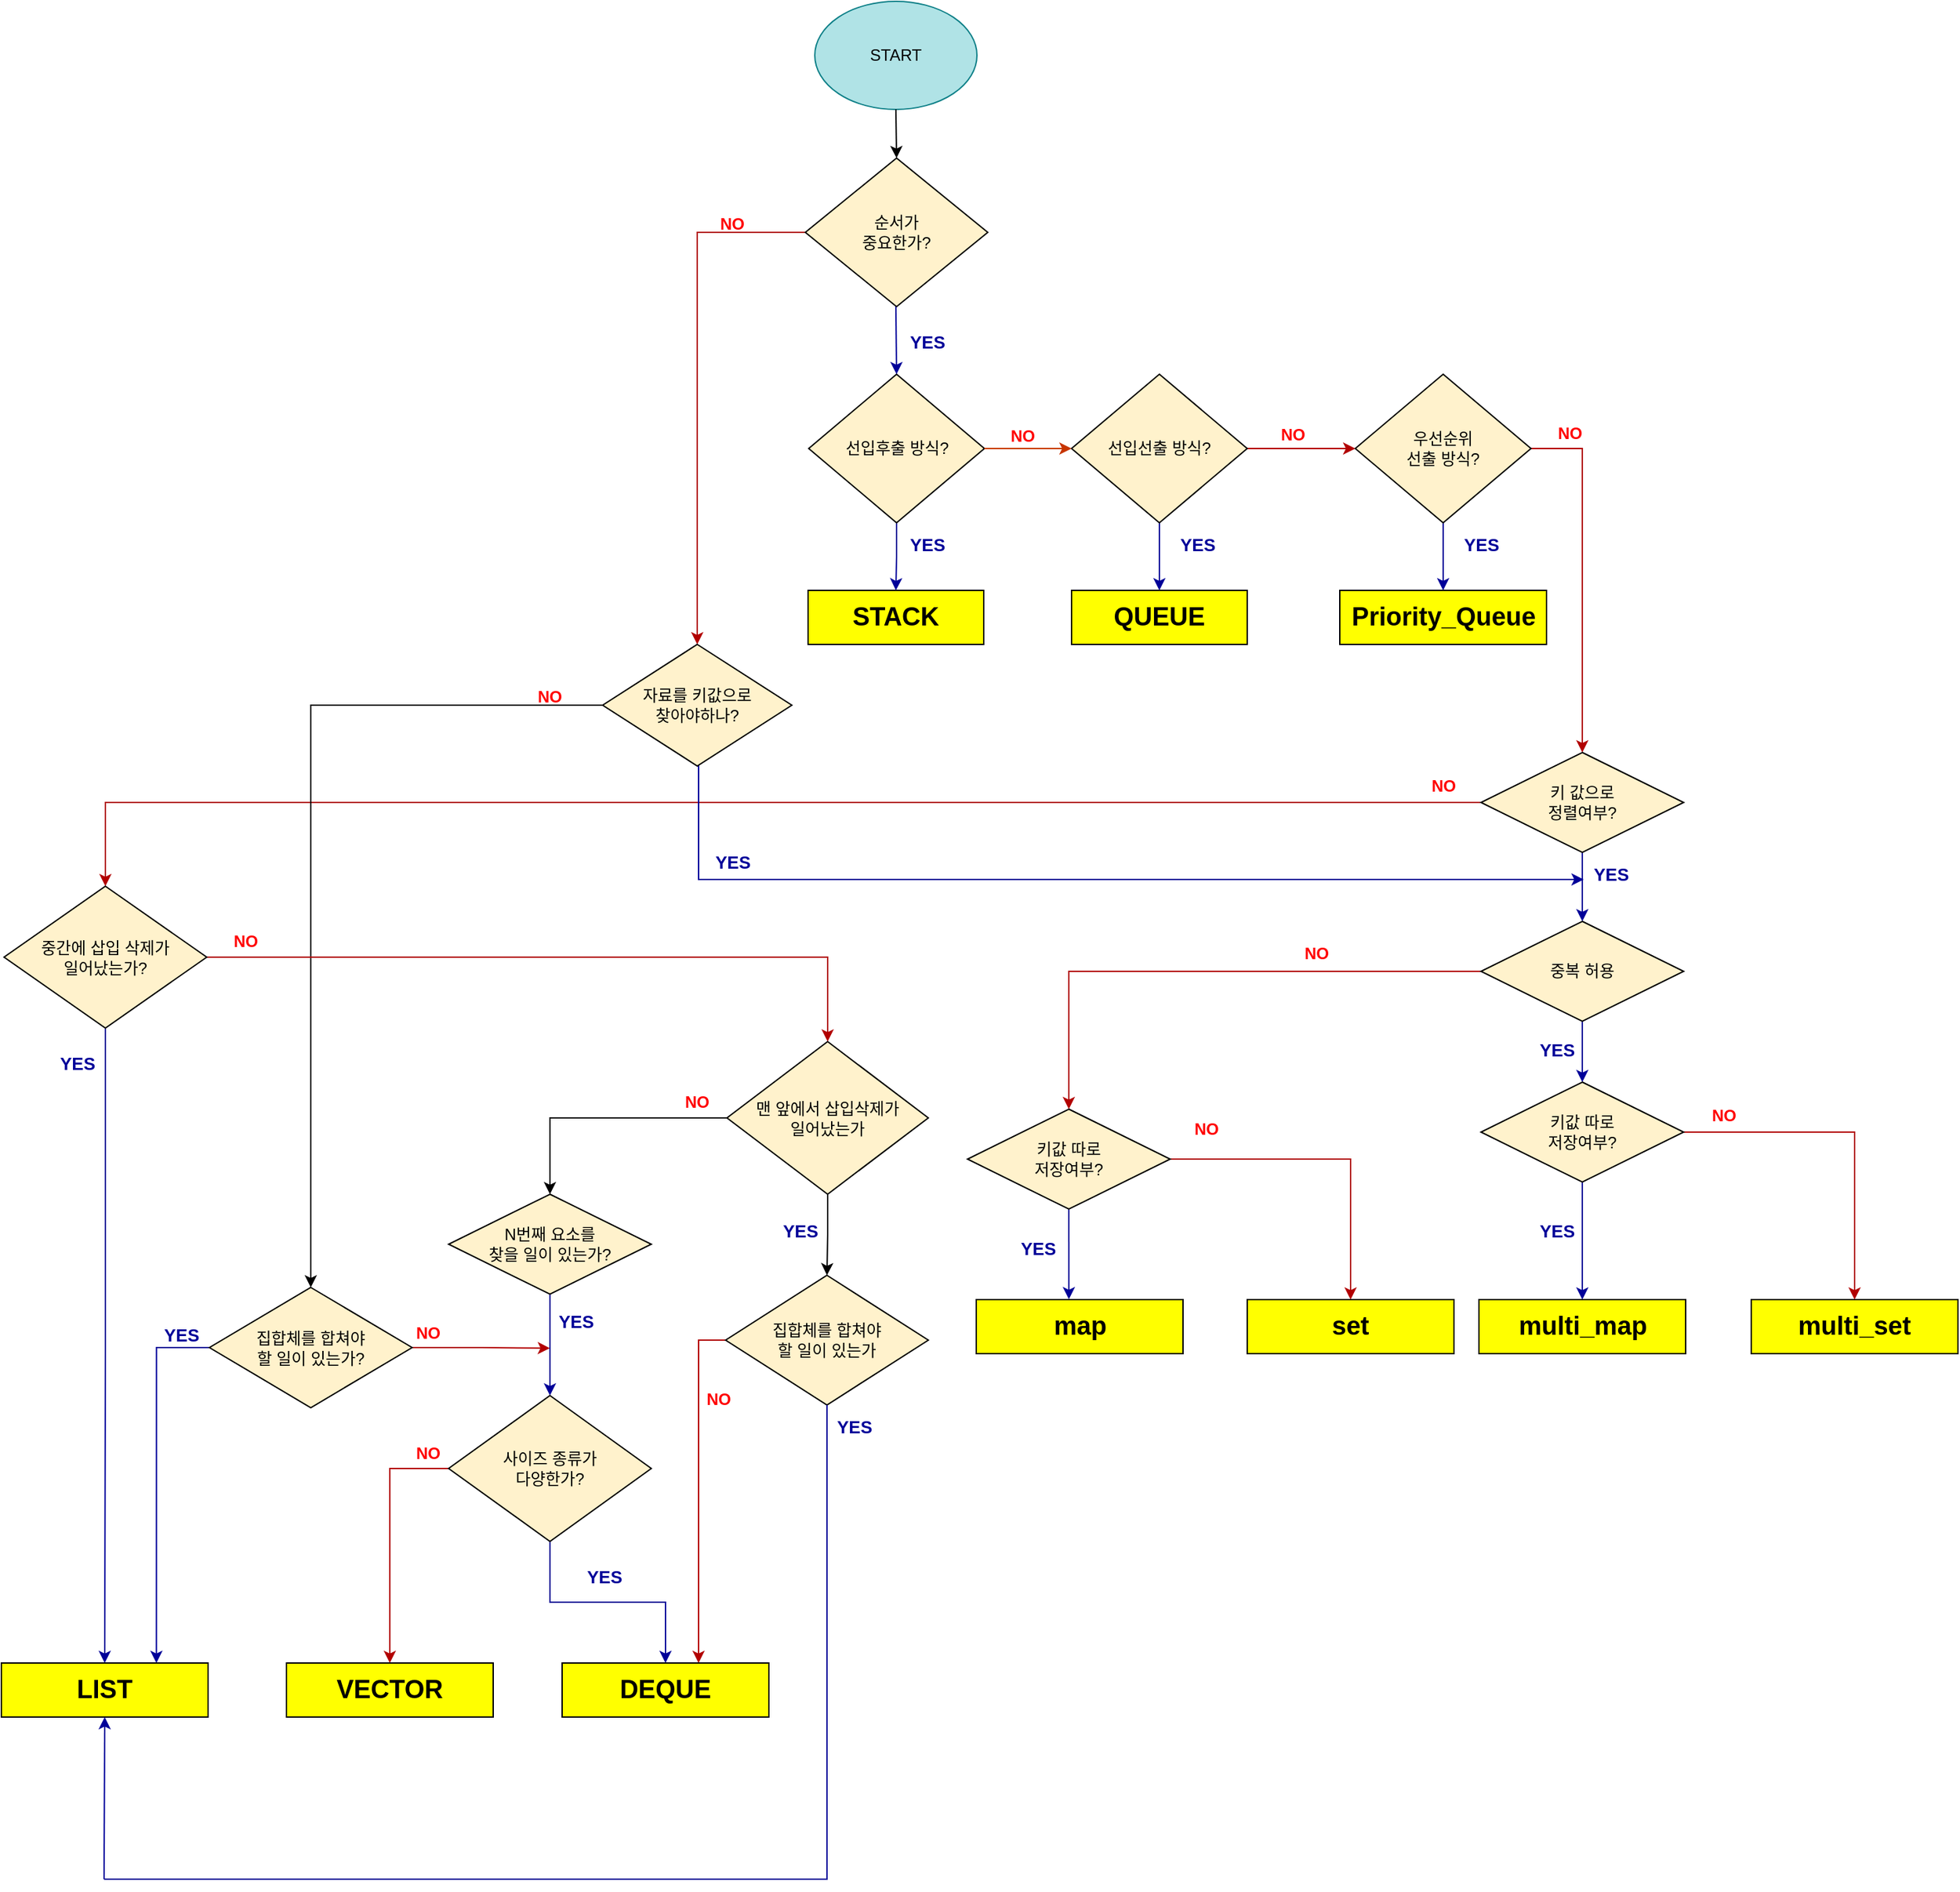 <mxfile version="17.4.5" type="github">
  <diagram id="C5RBs43oDa-KdzZeNtuy" name="Page-1">
    <mxGraphModel dx="2031" dy="1123" grid="1" gridSize="10" guides="1" tooltips="1" connect="1" arrows="1" fold="1" page="1" pageScale="1" pageWidth="1654" pageHeight="2336" math="0" shadow="0">
      <root>
        <mxCell id="WIyWlLk6GJQsqaUBKTNV-0" />
        <mxCell id="WIyWlLk6GJQsqaUBKTNV-1" parent="WIyWlLk6GJQsqaUBKTNV-0" />
        <mxCell id="YGo_0VgkUicNfhtKMKbp-1" value="START" style="ellipse;whiteSpace=wrap;html=1;fillColor=#b0e3e6;strokeColor=#0e8088;" vertex="1" parent="WIyWlLk6GJQsqaUBKTNV-1">
          <mxGeometry x="722" y="90" width="120" height="80" as="geometry" />
        </mxCell>
        <mxCell id="YGo_0VgkUicNfhtKMKbp-29" style="edgeStyle=orthogonalEdgeStyle;rounded=0;orthogonalLoop=1;jettySize=auto;html=1;exitX=0;exitY=0.5;exitDx=0;exitDy=0;fontColor=#000000;fillColor=#e51400;strokeColor=#B20000;" edge="1" parent="WIyWlLk6GJQsqaUBKTNV-1" source="YGo_0VgkUicNfhtKMKbp-2" target="YGo_0VgkUicNfhtKMKbp-19">
          <mxGeometry relative="1" as="geometry" />
        </mxCell>
        <mxCell id="YGo_0VgkUicNfhtKMKbp-2" value="순서가&lt;br&gt;중요한가?" style="rhombus;whiteSpace=wrap;html=1;fillColor=#FFF2CC;" vertex="1" parent="WIyWlLk6GJQsqaUBKTNV-1">
          <mxGeometry x="715" y="206" width="135" height="110" as="geometry" />
        </mxCell>
        <mxCell id="YGo_0VgkUicNfhtKMKbp-3" value="" style="endArrow=classic;html=1;rounded=0;entryX=0.5;entryY=0;entryDx=0;entryDy=0;exitX=0.5;exitY=1;exitDx=0;exitDy=0;" edge="1" parent="WIyWlLk6GJQsqaUBKTNV-1" source="YGo_0VgkUicNfhtKMKbp-1" target="YGo_0VgkUicNfhtKMKbp-2">
          <mxGeometry width="50" height="50" relative="1" as="geometry">
            <mxPoint x="902" y="480" as="sourcePoint" />
            <mxPoint x="952" y="430" as="targetPoint" />
          </mxGeometry>
        </mxCell>
        <mxCell id="YGo_0VgkUicNfhtKMKbp-34" style="edgeStyle=orthogonalEdgeStyle;rounded=0;orthogonalLoop=1;jettySize=auto;html=1;exitX=0.5;exitY=1;exitDx=0;exitDy=0;entryX=0.5;entryY=0;entryDx=0;entryDy=0;fontSize=19;fontColor=#000000;strokeColor=#000099;" edge="1" parent="WIyWlLk6GJQsqaUBKTNV-1" source="YGo_0VgkUicNfhtKMKbp-4" target="YGo_0VgkUicNfhtKMKbp-31">
          <mxGeometry relative="1" as="geometry" />
        </mxCell>
        <mxCell id="YGo_0VgkUicNfhtKMKbp-4" value="선입후출 방식?" style="rhombus;whiteSpace=wrap;html=1;fillColor=#FFF2CC;" vertex="1" parent="WIyWlLk6GJQsqaUBKTNV-1">
          <mxGeometry x="717.5" y="366" width="130" height="110" as="geometry" />
        </mxCell>
        <mxCell id="YGo_0VgkUicNfhtKMKbp-12" style="edgeStyle=orthogonalEdgeStyle;rounded=0;orthogonalLoop=1;jettySize=auto;html=1;exitX=1;exitY=0.5;exitDx=0;exitDy=0;entryX=0;entryY=0.5;entryDx=0;entryDy=0;fillColor=#e51400;strokeColor=#B20000;" edge="1" parent="WIyWlLk6GJQsqaUBKTNV-1" source="YGo_0VgkUicNfhtKMKbp-5" target="YGo_0VgkUicNfhtKMKbp-6">
          <mxGeometry relative="1" as="geometry" />
        </mxCell>
        <mxCell id="YGo_0VgkUicNfhtKMKbp-35" style="edgeStyle=orthogonalEdgeStyle;rounded=0;orthogonalLoop=1;jettySize=auto;html=1;exitX=0.5;exitY=1;exitDx=0;exitDy=0;entryX=0.5;entryY=0;entryDx=0;entryDy=0;fontSize=19;fontColor=#000000;strokeColor=#000099;" edge="1" parent="WIyWlLk6GJQsqaUBKTNV-1" source="YGo_0VgkUicNfhtKMKbp-5" target="YGo_0VgkUicNfhtKMKbp-32">
          <mxGeometry relative="1" as="geometry" />
        </mxCell>
        <mxCell id="YGo_0VgkUicNfhtKMKbp-5" value="선입선출 방식?" style="rhombus;whiteSpace=wrap;html=1;fillColor=#FFF2CC;" vertex="1" parent="WIyWlLk6GJQsqaUBKTNV-1">
          <mxGeometry x="912" y="366" width="130" height="110" as="geometry" />
        </mxCell>
        <mxCell id="YGo_0VgkUicNfhtKMKbp-17" style="edgeStyle=orthogonalEdgeStyle;rounded=0;orthogonalLoop=1;jettySize=auto;html=1;exitX=1;exitY=0.5;exitDx=0;exitDy=0;entryX=0.5;entryY=0;entryDx=0;entryDy=0;fontColor=#000000;fillColor=#e51400;strokeColor=#B20000;" edge="1" parent="WIyWlLk6GJQsqaUBKTNV-1" source="YGo_0VgkUicNfhtKMKbp-6" target="YGo_0VgkUicNfhtKMKbp-16">
          <mxGeometry relative="1" as="geometry" />
        </mxCell>
        <mxCell id="YGo_0VgkUicNfhtKMKbp-37" style="edgeStyle=orthogonalEdgeStyle;rounded=0;orthogonalLoop=1;jettySize=auto;html=1;exitX=0.5;exitY=1;exitDx=0;exitDy=0;entryX=0.5;entryY=0;entryDx=0;entryDy=0;fontSize=19;fontColor=#000000;strokeColor=#000099;" edge="1" parent="WIyWlLk6GJQsqaUBKTNV-1" source="YGo_0VgkUicNfhtKMKbp-6" target="YGo_0VgkUicNfhtKMKbp-33">
          <mxGeometry relative="1" as="geometry" />
        </mxCell>
        <mxCell id="YGo_0VgkUicNfhtKMKbp-6" value="우선순위&lt;br&gt;선출 방식?" style="rhombus;whiteSpace=wrap;html=1;fillColor=#FFF2CC;" vertex="1" parent="WIyWlLk6GJQsqaUBKTNV-1">
          <mxGeometry x="1122" y="366" width="130" height="110" as="geometry" />
        </mxCell>
        <mxCell id="YGo_0VgkUicNfhtKMKbp-7" value="" style="endArrow=classic;html=1;rounded=0;entryX=0.5;entryY=0;entryDx=0;entryDy=0;strokeColor=#000099;" edge="1" parent="WIyWlLk6GJQsqaUBKTNV-1" target="YGo_0VgkUicNfhtKMKbp-4">
          <mxGeometry width="50" height="50" relative="1" as="geometry">
            <mxPoint x="782" y="316" as="sourcePoint" />
            <mxPoint x="952" y="386" as="targetPoint" />
          </mxGeometry>
        </mxCell>
        <mxCell id="YGo_0VgkUicNfhtKMKbp-8" value="" style="endArrow=classic;html=1;rounded=0;exitX=1;exitY=0.5;exitDx=0;exitDy=0;entryX=0;entryY=0.5;entryDx=0;entryDy=0;fillColor=#fa6800;strokeColor=#C73500;" edge="1" parent="WIyWlLk6GJQsqaUBKTNV-1" source="YGo_0VgkUicNfhtKMKbp-4" target="YGo_0VgkUicNfhtKMKbp-5">
          <mxGeometry width="50" height="50" relative="1" as="geometry">
            <mxPoint x="902" y="436" as="sourcePoint" />
            <mxPoint x="952" y="386" as="targetPoint" />
          </mxGeometry>
        </mxCell>
        <mxCell id="YGo_0VgkUicNfhtKMKbp-13" value="&lt;b&gt;&lt;font color=&quot;#ff0000&quot;&gt;NO&lt;/font&gt;&lt;/b&gt;" style="text;html=1;strokeColor=none;fillColor=none;align=center;verticalAlign=middle;whiteSpace=wrap;rounded=0;" vertex="1" parent="WIyWlLk6GJQsqaUBKTNV-1">
          <mxGeometry x="846" y="397" width="60" height="30" as="geometry" />
        </mxCell>
        <mxCell id="YGo_0VgkUicNfhtKMKbp-15" value="&lt;b&gt;&lt;font color=&quot;#ff0000&quot;&gt;NO&lt;/font&gt;&lt;/b&gt;" style="text;html=1;strokeColor=none;fillColor=none;align=center;verticalAlign=middle;whiteSpace=wrap;rounded=0;" vertex="1" parent="WIyWlLk6GJQsqaUBKTNV-1">
          <mxGeometry x="1046" y="396" width="60" height="30" as="geometry" />
        </mxCell>
        <mxCell id="YGo_0VgkUicNfhtKMKbp-44" style="edgeStyle=orthogonalEdgeStyle;rounded=0;orthogonalLoop=1;jettySize=auto;html=1;exitX=0.5;exitY=1;exitDx=0;exitDy=0;entryX=0.5;entryY=0;entryDx=0;entryDy=0;fontSize=13;fontColor=#000099;strokeColor=#000099;" edge="1" parent="WIyWlLk6GJQsqaUBKTNV-1" source="YGo_0VgkUicNfhtKMKbp-16" target="YGo_0VgkUicNfhtKMKbp-43">
          <mxGeometry relative="1" as="geometry" />
        </mxCell>
        <mxCell id="YGo_0VgkUicNfhtKMKbp-71" style="edgeStyle=orthogonalEdgeStyle;rounded=0;orthogonalLoop=1;jettySize=auto;html=1;exitX=0;exitY=0.5;exitDx=0;exitDy=0;entryX=0.5;entryY=0;entryDx=0;entryDy=0;fontSize=13;fontColor=#000099;fillColor=#e51400;strokeColor=#B20000;" edge="1" parent="WIyWlLk6GJQsqaUBKTNV-1" source="YGo_0VgkUicNfhtKMKbp-16" target="YGo_0VgkUicNfhtKMKbp-70">
          <mxGeometry relative="1" as="geometry" />
        </mxCell>
        <mxCell id="YGo_0VgkUicNfhtKMKbp-16" value="&lt;font color=&quot;#000000&quot;&gt;키 값으로&lt;br&gt;정렬여부?&lt;/font&gt;" style="rhombus;whiteSpace=wrap;html=1;fontColor=#FF0000;fillColor=#FFF2CC;" vertex="1" parent="WIyWlLk6GJQsqaUBKTNV-1">
          <mxGeometry x="1215" y="646" width="150" height="74" as="geometry" />
        </mxCell>
        <mxCell id="YGo_0VgkUicNfhtKMKbp-18" value="&lt;b&gt;&lt;font color=&quot;#ff0000&quot;&gt;NO&lt;/font&gt;&lt;/b&gt;" style="text;html=1;strokeColor=none;fillColor=none;align=center;verticalAlign=middle;whiteSpace=wrap;rounded=0;" vertex="1" parent="WIyWlLk6GJQsqaUBKTNV-1">
          <mxGeometry x="1251" y="395" width="60" height="30" as="geometry" />
        </mxCell>
        <mxCell id="YGo_0VgkUicNfhtKMKbp-50" style="edgeStyle=orthogonalEdgeStyle;rounded=0;orthogonalLoop=1;jettySize=auto;html=1;exitX=0.5;exitY=1;exitDx=0;exitDy=0;fontSize=13;fontColor=#000099;strokeColor=#000099;" edge="1" parent="WIyWlLk6GJQsqaUBKTNV-1" source="YGo_0VgkUicNfhtKMKbp-19">
          <mxGeometry relative="1" as="geometry">
            <mxPoint x="1291.0" y="740" as="targetPoint" />
            <Array as="points">
              <mxPoint x="636" y="740" />
            </Array>
          </mxGeometry>
        </mxCell>
        <mxCell id="YGo_0VgkUicNfhtKMKbp-103" style="edgeStyle=orthogonalEdgeStyle;rounded=0;orthogonalLoop=1;jettySize=auto;html=1;exitX=0;exitY=0.5;exitDx=0;exitDy=0;fontSize=13;fontColor=#000099;" edge="1" parent="WIyWlLk6GJQsqaUBKTNV-1" source="YGo_0VgkUicNfhtKMKbp-19" target="YGo_0VgkUicNfhtKMKbp-77">
          <mxGeometry relative="1" as="geometry" />
        </mxCell>
        <mxCell id="YGo_0VgkUicNfhtKMKbp-19" value="자료를 키값으로&lt;br&gt;찾아야하나?" style="rhombus;whiteSpace=wrap;html=1;fontColor=#000000;fillColor=#FFF2CC;" vertex="1" parent="WIyWlLk6GJQsqaUBKTNV-1">
          <mxGeometry x="565" y="566" width="140" height="90" as="geometry" />
        </mxCell>
        <mxCell id="YGo_0VgkUicNfhtKMKbp-31" value="&lt;font style=&quot;font-size: 19px&quot;&gt;&lt;b&gt;STACK&lt;/b&gt;&lt;/font&gt;" style="rounded=0;whiteSpace=wrap;html=1;fontColor=#000000;fillColor=#FFFF00;" vertex="1" parent="WIyWlLk6GJQsqaUBKTNV-1">
          <mxGeometry x="717" y="526" width="130" height="40" as="geometry" />
        </mxCell>
        <mxCell id="YGo_0VgkUicNfhtKMKbp-32" value="&lt;span style=&quot;font-size: 19px&quot;&gt;&lt;b&gt;QUEUE&lt;/b&gt;&lt;/span&gt;" style="rounded=0;whiteSpace=wrap;html=1;fontColor=#000000;fillColor=#FFFF00;" vertex="1" parent="WIyWlLk6GJQsqaUBKTNV-1">
          <mxGeometry x="912" y="526" width="130" height="40" as="geometry" />
        </mxCell>
        <mxCell id="YGo_0VgkUicNfhtKMKbp-33" value="&lt;span style=&quot;font-size: 19px&quot;&gt;&lt;b&gt;Priority_Queue&lt;/b&gt;&lt;/span&gt;" style="rounded=0;whiteSpace=wrap;html=1;fontColor=#000000;fillColor=#FFFF00;" vertex="1" parent="WIyWlLk6GJQsqaUBKTNV-1">
          <mxGeometry x="1110.5" y="526" width="153" height="40" as="geometry" />
        </mxCell>
        <mxCell id="YGo_0VgkUicNfhtKMKbp-38" value="&lt;font style=&quot;font-size: 13px&quot; color=&quot;#000099&quot;&gt;&lt;b&gt;YES&lt;/b&gt;&lt;/font&gt;" style="text;html=1;align=center;verticalAlign=middle;resizable=0;points=[];autosize=1;strokeColor=none;fillColor=none;fontSize=19;fontColor=#000000;" vertex="1" parent="WIyWlLk6GJQsqaUBKTNV-1">
          <mxGeometry x="785" y="476" width="40" height="30" as="geometry" />
        </mxCell>
        <mxCell id="YGo_0VgkUicNfhtKMKbp-39" value="&lt;font style=&quot;font-size: 13px&quot; color=&quot;#000099&quot;&gt;&lt;b&gt;YES&lt;/b&gt;&lt;/font&gt;" style="text;html=1;align=center;verticalAlign=middle;resizable=0;points=[];autosize=1;strokeColor=none;fillColor=none;fontSize=19;fontColor=#000000;" vertex="1" parent="WIyWlLk6GJQsqaUBKTNV-1">
          <mxGeometry x="985" y="476" width="40" height="30" as="geometry" />
        </mxCell>
        <mxCell id="YGo_0VgkUicNfhtKMKbp-40" value="&lt;font style=&quot;font-size: 13px&quot; color=&quot;#000099&quot;&gt;&lt;b&gt;YES&lt;/b&gt;&lt;/font&gt;" style="text;html=1;align=center;verticalAlign=middle;resizable=0;points=[];autosize=1;strokeColor=none;fillColor=none;fontSize=19;fontColor=#000000;" vertex="1" parent="WIyWlLk6GJQsqaUBKTNV-1">
          <mxGeometry x="1195" y="476" width="40" height="30" as="geometry" />
        </mxCell>
        <mxCell id="YGo_0VgkUicNfhtKMKbp-41" value="&lt;font style=&quot;font-size: 13px&quot; color=&quot;#000099&quot;&gt;&lt;b&gt;YES&lt;/b&gt;&lt;/font&gt;" style="text;html=1;align=center;verticalAlign=middle;resizable=0;points=[];autosize=1;strokeColor=none;fillColor=none;fontSize=19;fontColor=#000000;" vertex="1" parent="WIyWlLk6GJQsqaUBKTNV-1">
          <mxGeometry x="785" y="326" width="40" height="30" as="geometry" />
        </mxCell>
        <mxCell id="YGo_0VgkUicNfhtKMKbp-42" value="&lt;b&gt;&lt;font color=&quot;#ff0000&quot;&gt;NO&lt;/font&gt;&lt;/b&gt;" style="text;html=1;strokeColor=none;fillColor=none;align=center;verticalAlign=middle;whiteSpace=wrap;rounded=0;" vertex="1" parent="WIyWlLk6GJQsqaUBKTNV-1">
          <mxGeometry x="631" y="240" width="60" height="30" as="geometry" />
        </mxCell>
        <mxCell id="YGo_0VgkUicNfhtKMKbp-46" style="edgeStyle=orthogonalEdgeStyle;rounded=0;orthogonalLoop=1;jettySize=auto;html=1;exitX=0.5;exitY=1;exitDx=0;exitDy=0;entryX=0.5;entryY=0;entryDx=0;entryDy=0;fontSize=13;fontColor=#000099;strokeColor=#000099;" edge="1" parent="WIyWlLk6GJQsqaUBKTNV-1" source="YGo_0VgkUicNfhtKMKbp-43" target="YGo_0VgkUicNfhtKMKbp-45">
          <mxGeometry relative="1" as="geometry" />
        </mxCell>
        <mxCell id="YGo_0VgkUicNfhtKMKbp-59" style="edgeStyle=orthogonalEdgeStyle;rounded=0;orthogonalLoop=1;jettySize=auto;html=1;exitX=0;exitY=0.5;exitDx=0;exitDy=0;entryX=0.5;entryY=0;entryDx=0;entryDy=0;fontSize=13;fontColor=#000099;fillColor=#e51400;strokeColor=#B20000;" edge="1" parent="WIyWlLk6GJQsqaUBKTNV-1" source="YGo_0VgkUicNfhtKMKbp-43" target="YGo_0VgkUicNfhtKMKbp-58">
          <mxGeometry relative="1" as="geometry" />
        </mxCell>
        <mxCell id="YGo_0VgkUicNfhtKMKbp-43" value="&lt;font color=&quot;#000000&quot;&gt;중복 허용&lt;/font&gt;" style="rhombus;whiteSpace=wrap;html=1;fontColor=#FF0000;fillColor=#FFF2CC;" vertex="1" parent="WIyWlLk6GJQsqaUBKTNV-1">
          <mxGeometry x="1215" y="771" width="150" height="74" as="geometry" />
        </mxCell>
        <mxCell id="YGo_0VgkUicNfhtKMKbp-55" style="edgeStyle=orthogonalEdgeStyle;rounded=0;orthogonalLoop=1;jettySize=auto;html=1;exitX=0.5;exitY=1;exitDx=0;exitDy=0;entryX=0.5;entryY=0;entryDx=0;entryDy=0;fontSize=13;fontColor=#000099;strokeColor=#000099;" edge="1" parent="WIyWlLk6GJQsqaUBKTNV-1" source="YGo_0VgkUicNfhtKMKbp-45" target="YGo_0VgkUicNfhtKMKbp-53">
          <mxGeometry relative="1" as="geometry" />
        </mxCell>
        <mxCell id="YGo_0VgkUicNfhtKMKbp-56" style="edgeStyle=orthogonalEdgeStyle;rounded=0;orthogonalLoop=1;jettySize=auto;html=1;exitX=1;exitY=0.5;exitDx=0;exitDy=0;entryX=0.5;entryY=0;entryDx=0;entryDy=0;fontSize=13;fontColor=#000099;fillColor=#e51400;strokeColor=#B20000;" edge="1" parent="WIyWlLk6GJQsqaUBKTNV-1" source="YGo_0VgkUicNfhtKMKbp-45" target="YGo_0VgkUicNfhtKMKbp-54">
          <mxGeometry relative="1" as="geometry" />
        </mxCell>
        <mxCell id="YGo_0VgkUicNfhtKMKbp-45" value="&lt;font color=&quot;#000000&quot;&gt;키값 따로&lt;br&gt;저장여부?&lt;br&gt;&lt;/font&gt;" style="rhombus;whiteSpace=wrap;html=1;fontColor=#FF0000;fillColor=#FFF2CC;" vertex="1" parent="WIyWlLk6GJQsqaUBKTNV-1">
          <mxGeometry x="1215" y="890" width="150" height="74" as="geometry" />
        </mxCell>
        <mxCell id="YGo_0VgkUicNfhtKMKbp-47" value="&lt;font style=&quot;font-size: 13px&quot; color=&quot;#000099&quot;&gt;&lt;b&gt;YES&lt;/b&gt;&lt;/font&gt;" style="text;html=1;align=center;verticalAlign=middle;resizable=0;points=[];autosize=1;strokeColor=none;fillColor=none;fontSize=19;fontColor=#000000;" vertex="1" parent="WIyWlLk6GJQsqaUBKTNV-1">
          <mxGeometry x="1291" y="720" width="40" height="30" as="geometry" />
        </mxCell>
        <mxCell id="YGo_0VgkUicNfhtKMKbp-48" value="&lt;font style=&quot;font-size: 13px&quot; color=&quot;#000099&quot;&gt;&lt;b&gt;YES&lt;/b&gt;&lt;/font&gt;" style="text;html=1;align=center;verticalAlign=middle;resizable=0;points=[];autosize=1;strokeColor=none;fillColor=none;fontSize=19;fontColor=#000000;" vertex="1" parent="WIyWlLk6GJQsqaUBKTNV-1">
          <mxGeometry x="1251" y="850" width="40" height="30" as="geometry" />
        </mxCell>
        <mxCell id="YGo_0VgkUicNfhtKMKbp-51" value="&lt;font style=&quot;font-size: 13px&quot; color=&quot;#000099&quot;&gt;&lt;b&gt;YES&lt;/b&gt;&lt;/font&gt;" style="text;html=1;align=center;verticalAlign=middle;resizable=0;points=[];autosize=1;strokeColor=none;fillColor=none;fontSize=19;fontColor=#000000;" vertex="1" parent="WIyWlLk6GJQsqaUBKTNV-1">
          <mxGeometry x="641" y="711" width="40" height="30" as="geometry" />
        </mxCell>
        <mxCell id="YGo_0VgkUicNfhtKMKbp-53" value="&lt;span style=&quot;font-size: 19px&quot;&gt;&lt;b&gt;multi_map&lt;/b&gt;&lt;/span&gt;&lt;span style=&quot;color: rgba(0 , 0 , 0 , 0) ; font-family: monospace ; font-size: 0px&quot;&gt;%3CmxGraphModel%3E%3Croot%3E%3CmxCell%20id%3D%220%22%2F%3E%3CmxCell%20id%3D%221%22%20parent%3D%220%22%2F%3E%3CmxCell%20id%3D%222%22%20value%3D%22%26lt%3Bspan%20style%3D%26quot%3Bfont-size%3A%2019px%26quot%3B%26gt%3B%26lt%3Bb%26gt%3BPriority_Queue%26lt%3B%2Fb%26gt%3B%26lt%3B%2Fspan%26gt%3B%22%20style%3D%22rounded%3D0%3BwhiteSpace%3Dwrap%3Bhtml%3D1%3BfontColor%3D%23000000%3B%22%20vertex%3D%221%22%20parent%3D%221%22%3E%3CmxGeometry%20x%3D%22675.5%22%20y%3D%22476%22%20width%3D%22153%22%20height%3D%2240%22%20as%3D%22geometry%22%2F%3E%3C%2FmxCell%3E%3C%2Froot%3E%3C%2FmxGraphModel%3E&lt;/span&gt;" style="rounded=0;whiteSpace=wrap;html=1;fontColor=#000000;fillColor=#FFFF00;" vertex="1" parent="WIyWlLk6GJQsqaUBKTNV-1">
          <mxGeometry x="1213.5" y="1051" width="153" height="40" as="geometry" />
        </mxCell>
        <mxCell id="YGo_0VgkUicNfhtKMKbp-54" value="&lt;span style=&quot;font-size: 19px&quot;&gt;&lt;b&gt;multi_set&lt;/b&gt;&lt;/span&gt;" style="rounded=0;whiteSpace=wrap;html=1;fontColor=#000000;fillColor=#FFFF00;" vertex="1" parent="WIyWlLk6GJQsqaUBKTNV-1">
          <mxGeometry x="1415" y="1051" width="153" height="40" as="geometry" />
        </mxCell>
        <mxCell id="YGo_0VgkUicNfhtKMKbp-57" value="&lt;b&gt;&lt;font color=&quot;#ff0000&quot;&gt;NO&lt;/font&gt;&lt;/b&gt;" style="text;html=1;strokeColor=none;fillColor=none;align=center;verticalAlign=middle;whiteSpace=wrap;rounded=0;" vertex="1" parent="WIyWlLk6GJQsqaUBKTNV-1">
          <mxGeometry x="1365" y="900" width="60" height="30" as="geometry" />
        </mxCell>
        <mxCell id="YGo_0VgkUicNfhtKMKbp-64" style="edgeStyle=orthogonalEdgeStyle;rounded=0;orthogonalLoop=1;jettySize=auto;html=1;exitX=0.5;exitY=1;exitDx=0;exitDy=0;entryX=0.448;entryY=-0.007;entryDx=0;entryDy=0;entryPerimeter=0;fontSize=13;fontColor=#000099;strokeColor=#000099;" edge="1" parent="WIyWlLk6GJQsqaUBKTNV-1" source="YGo_0VgkUicNfhtKMKbp-58" target="YGo_0VgkUicNfhtKMKbp-62">
          <mxGeometry relative="1" as="geometry" />
        </mxCell>
        <mxCell id="YGo_0VgkUicNfhtKMKbp-65" style="edgeStyle=orthogonalEdgeStyle;rounded=0;orthogonalLoop=1;jettySize=auto;html=1;exitX=1;exitY=0.5;exitDx=0;exitDy=0;entryX=0.5;entryY=0;entryDx=0;entryDy=0;fontSize=13;fontColor=#000099;fillColor=#e51400;strokeColor=#B20000;" edge="1" parent="WIyWlLk6GJQsqaUBKTNV-1" source="YGo_0VgkUicNfhtKMKbp-58" target="YGo_0VgkUicNfhtKMKbp-63">
          <mxGeometry relative="1" as="geometry" />
        </mxCell>
        <mxCell id="YGo_0VgkUicNfhtKMKbp-58" value="&lt;font color=&quot;#000000&quot;&gt;키값 따로&lt;br&gt;저장여부?&lt;br&gt;&lt;/font&gt;" style="rhombus;whiteSpace=wrap;html=1;fontColor=#FF0000;fillColor=#FFF2CC;" vertex="1" parent="WIyWlLk6GJQsqaUBKTNV-1">
          <mxGeometry x="835" y="910" width="150" height="74" as="geometry" />
        </mxCell>
        <mxCell id="YGo_0VgkUicNfhtKMKbp-60" value="&lt;b&gt;&lt;font color=&quot;#ff0000&quot;&gt;NO&lt;/font&gt;&lt;/b&gt;" style="text;html=1;strokeColor=none;fillColor=none;align=center;verticalAlign=middle;whiteSpace=wrap;rounded=0;" vertex="1" parent="WIyWlLk6GJQsqaUBKTNV-1">
          <mxGeometry x="1062" y="780" width="63" height="30" as="geometry" />
        </mxCell>
        <mxCell id="YGo_0VgkUicNfhtKMKbp-62" value="&lt;span style=&quot;font-size: 19px&quot;&gt;&lt;b&gt;map&lt;/b&gt;&lt;/span&gt;" style="rounded=0;whiteSpace=wrap;html=1;fontColor=#000000;fillColor=#FFFF00;" vertex="1" parent="WIyWlLk6GJQsqaUBKTNV-1">
          <mxGeometry x="841.5" y="1051" width="153" height="40" as="geometry" />
        </mxCell>
        <mxCell id="YGo_0VgkUicNfhtKMKbp-63" value="&lt;span style=&quot;font-size: 19px&quot;&gt;&lt;b&gt;set&lt;/b&gt;&lt;/span&gt;" style="rounded=0;whiteSpace=wrap;html=1;fontColor=#000000;fillColor=#FFFF00;" vertex="1" parent="WIyWlLk6GJQsqaUBKTNV-1">
          <mxGeometry x="1042" y="1051" width="153" height="40" as="geometry" />
        </mxCell>
        <mxCell id="YGo_0VgkUicNfhtKMKbp-66" value="&lt;b&gt;&lt;font color=&quot;#ff0000&quot;&gt;NO&lt;/font&gt;&lt;/b&gt;" style="text;html=1;strokeColor=none;fillColor=none;align=center;verticalAlign=middle;whiteSpace=wrap;rounded=0;" vertex="1" parent="WIyWlLk6GJQsqaUBKTNV-1">
          <mxGeometry x="982" y="910" width="60" height="30" as="geometry" />
        </mxCell>
        <mxCell id="YGo_0VgkUicNfhtKMKbp-68" value="&lt;font style=&quot;font-size: 13px&quot; color=&quot;#000099&quot;&gt;&lt;b&gt;YES&lt;/b&gt;&lt;/font&gt;" style="text;html=1;align=center;verticalAlign=middle;resizable=0;points=[];autosize=1;strokeColor=none;fillColor=none;fontSize=19;fontColor=#000000;" vertex="1" parent="WIyWlLk6GJQsqaUBKTNV-1">
          <mxGeometry x="1251" y="984" width="40" height="30" as="geometry" />
        </mxCell>
        <mxCell id="YGo_0VgkUicNfhtKMKbp-69" value="&lt;font style=&quot;font-size: 13px&quot; color=&quot;#000099&quot;&gt;&lt;b&gt;YES&lt;/b&gt;&lt;/font&gt;" style="text;html=1;align=center;verticalAlign=middle;resizable=0;points=[];autosize=1;strokeColor=none;fillColor=none;fontSize=19;fontColor=#000000;" vertex="1" parent="WIyWlLk6GJQsqaUBKTNV-1">
          <mxGeometry x="867" y="997" width="40" height="30" as="geometry" />
        </mxCell>
        <mxCell id="YGo_0VgkUicNfhtKMKbp-78" style="edgeStyle=orthogonalEdgeStyle;rounded=0;orthogonalLoop=1;jettySize=auto;html=1;exitX=1;exitY=0.5;exitDx=0;exitDy=0;entryX=0.5;entryY=0;entryDx=0;entryDy=0;fontSize=13;fontColor=#000099;fillColor=#e51400;strokeColor=#B20000;" edge="1" parent="WIyWlLk6GJQsqaUBKTNV-1" source="YGo_0VgkUicNfhtKMKbp-70" target="YGo_0VgkUicNfhtKMKbp-73">
          <mxGeometry relative="1" as="geometry" />
        </mxCell>
        <mxCell id="YGo_0VgkUicNfhtKMKbp-102" style="edgeStyle=orthogonalEdgeStyle;rounded=0;orthogonalLoop=1;jettySize=auto;html=1;exitX=0.5;exitY=1;exitDx=0;exitDy=0;entryX=0.5;entryY=0;entryDx=0;entryDy=0;fontSize=13;fontColor=#000099;strokeColor=#000099;" edge="1" parent="WIyWlLk6GJQsqaUBKTNV-1" source="YGo_0VgkUicNfhtKMKbp-70" target="YGo_0VgkUicNfhtKMKbp-85">
          <mxGeometry relative="1" as="geometry" />
        </mxCell>
        <mxCell id="YGo_0VgkUicNfhtKMKbp-70" value="&lt;font color=&quot;#000000&quot;&gt;중간에 삽입 삭제가&lt;br&gt;일어났는가?&lt;br&gt;&lt;/font&gt;" style="rhombus;whiteSpace=wrap;html=1;fontColor=#FF0000;fillColor=#FFF2CC;" vertex="1" parent="WIyWlLk6GJQsqaUBKTNV-1">
          <mxGeometry x="122" y="745" width="150" height="105" as="geometry" />
        </mxCell>
        <mxCell id="YGo_0VgkUicNfhtKMKbp-72" value="&lt;b&gt;&lt;font color=&quot;#ff0000&quot;&gt;NO&lt;/font&gt;&lt;/b&gt;" style="text;html=1;strokeColor=none;fillColor=none;align=center;verticalAlign=middle;whiteSpace=wrap;rounded=0;" vertex="1" parent="WIyWlLk6GJQsqaUBKTNV-1">
          <mxGeometry x="1155.5" y="656" width="63" height="30" as="geometry" />
        </mxCell>
        <mxCell id="YGo_0VgkUicNfhtKMKbp-79" style="edgeStyle=orthogonalEdgeStyle;rounded=0;orthogonalLoop=1;jettySize=auto;html=1;exitX=0.5;exitY=1;exitDx=0;exitDy=0;fontSize=13;fontColor=#000099;" edge="1" parent="WIyWlLk6GJQsqaUBKTNV-1" source="YGo_0VgkUicNfhtKMKbp-73" target="YGo_0VgkUicNfhtKMKbp-74">
          <mxGeometry relative="1" as="geometry" />
        </mxCell>
        <mxCell id="YGo_0VgkUicNfhtKMKbp-80" style="edgeStyle=orthogonalEdgeStyle;rounded=0;orthogonalLoop=1;jettySize=auto;html=1;exitX=0;exitY=0.5;exitDx=0;exitDy=0;entryX=0.5;entryY=0;entryDx=0;entryDy=0;fontSize=13;fontColor=#000099;" edge="1" parent="WIyWlLk6GJQsqaUBKTNV-1" source="YGo_0VgkUicNfhtKMKbp-73" target="YGo_0VgkUicNfhtKMKbp-75">
          <mxGeometry relative="1" as="geometry" />
        </mxCell>
        <mxCell id="YGo_0VgkUicNfhtKMKbp-73" value="&lt;font color=&quot;#000000&quot;&gt;맨 앞에서 삽입삭제가&lt;br&gt;일어났는가&lt;br&gt;&lt;/font&gt;" style="rhombus;whiteSpace=wrap;html=1;fontColor=#FF0000;fillColor=#FFF2CC;" vertex="1" parent="WIyWlLk6GJQsqaUBKTNV-1">
          <mxGeometry x="657" y="860" width="149" height="113" as="geometry" />
        </mxCell>
        <mxCell id="YGo_0VgkUicNfhtKMKbp-90" style="edgeStyle=orthogonalEdgeStyle;rounded=0;orthogonalLoop=1;jettySize=auto;html=1;exitX=0;exitY=0.5;exitDx=0;exitDy=0;entryX=0.66;entryY=0;entryDx=0;entryDy=0;entryPerimeter=0;fontSize=13;fontColor=#000099;fillColor=#e51400;strokeColor=#B20000;" edge="1" parent="WIyWlLk6GJQsqaUBKTNV-1" source="YGo_0VgkUicNfhtKMKbp-74" target="YGo_0VgkUicNfhtKMKbp-83">
          <mxGeometry relative="1" as="geometry" />
        </mxCell>
        <mxCell id="YGo_0VgkUicNfhtKMKbp-74" value="&lt;font color=&quot;#000000&quot;&gt;집합체를 합쳐야&lt;br&gt;할 일이 있는가&lt;br&gt;&lt;/font&gt;" style="rhombus;whiteSpace=wrap;html=1;fontColor=#FF0000;fillColor=#FFF2CC;" vertex="1" parent="WIyWlLk6GJQsqaUBKTNV-1">
          <mxGeometry x="656" y="1033" width="150" height="96" as="geometry" />
        </mxCell>
        <mxCell id="YGo_0VgkUicNfhtKMKbp-81" style="edgeStyle=orthogonalEdgeStyle;rounded=0;orthogonalLoop=1;jettySize=auto;html=1;exitX=0.5;exitY=1;exitDx=0;exitDy=0;entryX=0.5;entryY=0;entryDx=0;entryDy=0;fontSize=13;fontColor=#000099;strokeColor=#000099;" edge="1" parent="WIyWlLk6GJQsqaUBKTNV-1" source="YGo_0VgkUicNfhtKMKbp-75" target="YGo_0VgkUicNfhtKMKbp-76">
          <mxGeometry relative="1" as="geometry" />
        </mxCell>
        <mxCell id="YGo_0VgkUicNfhtKMKbp-75" value="&lt;font color=&quot;#000000&quot;&gt;N번째 요소를&lt;br&gt;찾을 일이 있는가?&lt;br&gt;&lt;/font&gt;" style="rhombus;whiteSpace=wrap;html=1;fontColor=#FF0000;fillColor=#FFF2CC;" vertex="1" parent="WIyWlLk6GJQsqaUBKTNV-1">
          <mxGeometry x="451" y="973" width="150" height="74" as="geometry" />
        </mxCell>
        <mxCell id="YGo_0VgkUicNfhtKMKbp-92" style="edgeStyle=orthogonalEdgeStyle;rounded=0;orthogonalLoop=1;jettySize=auto;html=1;exitX=0;exitY=0.5;exitDx=0;exitDy=0;entryX=0.5;entryY=0;entryDx=0;entryDy=0;fontSize=13;fontColor=#000099;fillColor=#e51400;strokeColor=#B20000;" edge="1" parent="WIyWlLk6GJQsqaUBKTNV-1" source="YGo_0VgkUicNfhtKMKbp-76" target="YGo_0VgkUicNfhtKMKbp-84">
          <mxGeometry relative="1" as="geometry" />
        </mxCell>
        <mxCell id="YGo_0VgkUicNfhtKMKbp-94" value="" style="edgeStyle=orthogonalEdgeStyle;rounded=0;orthogonalLoop=1;jettySize=auto;html=1;fontSize=13;fontColor=#000099;strokeColor=#000099;" edge="1" parent="WIyWlLk6GJQsqaUBKTNV-1" source="YGo_0VgkUicNfhtKMKbp-76" target="YGo_0VgkUicNfhtKMKbp-83">
          <mxGeometry relative="1" as="geometry" />
        </mxCell>
        <mxCell id="YGo_0VgkUicNfhtKMKbp-76" value="&lt;font color=&quot;#000000&quot;&gt;사이즈 종류가&lt;br&gt;다양한가?&lt;br&gt;&lt;/font&gt;" style="rhombus;whiteSpace=wrap;html=1;fontColor=#FF0000;fillColor=#FFF2CC;" vertex="1" parent="WIyWlLk6GJQsqaUBKTNV-1">
          <mxGeometry x="451" y="1122" width="150" height="108" as="geometry" />
        </mxCell>
        <mxCell id="YGo_0VgkUicNfhtKMKbp-82" style="edgeStyle=orthogonalEdgeStyle;rounded=0;orthogonalLoop=1;jettySize=auto;html=1;exitX=1;exitY=0.5;exitDx=0;exitDy=0;fontSize=13;fontColor=#000099;fillColor=#e51400;strokeColor=#B20000;" edge="1" parent="WIyWlLk6GJQsqaUBKTNV-1" source="YGo_0VgkUicNfhtKMKbp-77">
          <mxGeometry relative="1" as="geometry">
            <mxPoint x="526" y="1086.941" as="targetPoint" />
          </mxGeometry>
        </mxCell>
        <mxCell id="YGo_0VgkUicNfhtKMKbp-93" style="edgeStyle=orthogonalEdgeStyle;rounded=0;orthogonalLoop=1;jettySize=auto;html=1;exitX=0;exitY=0.5;exitDx=0;exitDy=0;entryX=0.75;entryY=0;entryDx=0;entryDy=0;fontSize=13;fontColor=#000099;strokeColor=#000099;" edge="1" parent="WIyWlLk6GJQsqaUBKTNV-1" source="YGo_0VgkUicNfhtKMKbp-77" target="YGo_0VgkUicNfhtKMKbp-85">
          <mxGeometry relative="1" as="geometry" />
        </mxCell>
        <mxCell id="YGo_0VgkUicNfhtKMKbp-77" value="&lt;font color=&quot;#000000&quot;&gt;집합체를 합쳐야&lt;br&gt;할 일이 있는가?&lt;br&gt;&lt;/font&gt;" style="rhombus;whiteSpace=wrap;html=1;fontColor=#FF0000;fillColor=#FFF2CC;" vertex="1" parent="WIyWlLk6GJQsqaUBKTNV-1">
          <mxGeometry x="274" y="1042" width="150" height="89" as="geometry" />
        </mxCell>
        <mxCell id="YGo_0VgkUicNfhtKMKbp-83" value="&lt;span style=&quot;font-size: 19px&quot;&gt;&lt;b&gt;DEQUE&lt;/b&gt;&lt;/span&gt;" style="rounded=0;whiteSpace=wrap;html=1;fontColor=#000000;fillColor=#FFFF00;" vertex="1" parent="WIyWlLk6GJQsqaUBKTNV-1">
          <mxGeometry x="535" y="1320" width="153" height="40" as="geometry" />
        </mxCell>
        <mxCell id="YGo_0VgkUicNfhtKMKbp-84" value="&lt;span style=&quot;font-size: 19px&quot;&gt;&lt;b&gt;VECTOR&lt;/b&gt;&lt;/span&gt;" style="rounded=0;whiteSpace=wrap;html=1;fontColor=#000000;fillColor=#FFFF00;" vertex="1" parent="WIyWlLk6GJQsqaUBKTNV-1">
          <mxGeometry x="331" y="1320" width="153" height="40" as="geometry" />
        </mxCell>
        <mxCell id="YGo_0VgkUicNfhtKMKbp-85" value="&lt;span style=&quot;font-size: 19px&quot;&gt;&lt;b&gt;LIST&lt;/b&gt;&lt;/span&gt;" style="rounded=0;whiteSpace=wrap;html=1;fontColor=#000000;fillColor=#FFFF00;" vertex="1" parent="WIyWlLk6GJQsqaUBKTNV-1">
          <mxGeometry x="120" y="1320" width="153" height="40" as="geometry" />
        </mxCell>
        <mxCell id="YGo_0VgkUicNfhtKMKbp-88" value="" style="endArrow=none;html=1;rounded=0;fontSize=13;fontColor=#000099;entryX=0.5;entryY=1;entryDx=0;entryDy=0;strokeColor=#000099;" edge="1" parent="WIyWlLk6GJQsqaUBKTNV-1" target="YGo_0VgkUicNfhtKMKbp-74">
          <mxGeometry width="50" height="50" relative="1" as="geometry">
            <mxPoint x="196" y="1480" as="sourcePoint" />
            <mxPoint x="796" y="1370" as="targetPoint" />
            <Array as="points">
              <mxPoint x="731" y="1480" />
            </Array>
          </mxGeometry>
        </mxCell>
        <mxCell id="YGo_0VgkUicNfhtKMKbp-89" value="" style="endArrow=classic;html=1;rounded=0;fontSize=13;fontColor=#000099;entryX=0.5;entryY=1;entryDx=0;entryDy=0;strokeColor=#000099;" edge="1" parent="WIyWlLk6GJQsqaUBKTNV-1" target="YGo_0VgkUicNfhtKMKbp-85">
          <mxGeometry width="50" height="50" relative="1" as="geometry">
            <mxPoint x="196" y="1480" as="sourcePoint" />
            <mxPoint x="246" y="1410" as="targetPoint" />
          </mxGeometry>
        </mxCell>
        <mxCell id="YGo_0VgkUicNfhtKMKbp-95" value="&lt;font style=&quot;font-size: 13px&quot; color=&quot;#000099&quot;&gt;&lt;b&gt;YES&lt;/b&gt;&lt;/font&gt;" style="text;html=1;align=center;verticalAlign=middle;resizable=0;points=[];autosize=1;strokeColor=none;fillColor=none;fontSize=19;fontColor=#000000;" vertex="1" parent="WIyWlLk6GJQsqaUBKTNV-1">
          <mxGeometry x="546" y="1240" width="40" height="30" as="geometry" />
        </mxCell>
        <mxCell id="YGo_0VgkUicNfhtKMKbp-96" value="&lt;font style=&quot;font-size: 13px&quot; color=&quot;#000099&quot;&gt;&lt;b&gt;YES&lt;/b&gt;&lt;/font&gt;" style="text;html=1;align=center;verticalAlign=middle;resizable=0;points=[];autosize=1;strokeColor=none;fillColor=none;fontSize=19;fontColor=#000000;" vertex="1" parent="WIyWlLk6GJQsqaUBKTNV-1">
          <mxGeometry x="525" y="1051" width="40" height="30" as="geometry" />
        </mxCell>
        <mxCell id="YGo_0VgkUicNfhtKMKbp-97" value="&lt;b&gt;&lt;font color=&quot;#ff0000&quot;&gt;NO&lt;/font&gt;&lt;/b&gt;" style="text;html=1;strokeColor=none;fillColor=none;align=center;verticalAlign=middle;whiteSpace=wrap;rounded=0;" vertex="1" parent="WIyWlLk6GJQsqaUBKTNV-1">
          <mxGeometry x="621" y="1110" width="60" height="30" as="geometry" />
        </mxCell>
        <mxCell id="YGo_0VgkUicNfhtKMKbp-98" value="&lt;b&gt;&lt;font color=&quot;#ff0000&quot;&gt;NO&lt;/font&gt;&lt;/b&gt;" style="text;html=1;strokeColor=none;fillColor=none;align=center;verticalAlign=middle;whiteSpace=wrap;rounded=0;" vertex="1" parent="WIyWlLk6GJQsqaUBKTNV-1">
          <mxGeometry x="406" y="1150" width="60" height="30" as="geometry" />
        </mxCell>
        <mxCell id="YGo_0VgkUicNfhtKMKbp-99" value="&lt;b&gt;&lt;font color=&quot;#ff0000&quot;&gt;NO&lt;/font&gt;&lt;/b&gt;" style="text;html=1;strokeColor=none;fillColor=none;align=center;verticalAlign=middle;whiteSpace=wrap;rounded=0;" vertex="1" parent="WIyWlLk6GJQsqaUBKTNV-1">
          <mxGeometry x="406" y="1061" width="60" height="30" as="geometry" />
        </mxCell>
        <mxCell id="YGo_0VgkUicNfhtKMKbp-100" value="&lt;font style=&quot;font-size: 13px&quot; color=&quot;#000099&quot;&gt;&lt;b&gt;YES&lt;/b&gt;&lt;/font&gt;" style="text;html=1;align=center;verticalAlign=middle;resizable=0;points=[];autosize=1;strokeColor=none;fillColor=none;fontSize=19;fontColor=#000000;" vertex="1" parent="WIyWlLk6GJQsqaUBKTNV-1">
          <mxGeometry x="233" y="1061" width="40" height="30" as="geometry" />
        </mxCell>
        <mxCell id="YGo_0VgkUicNfhtKMKbp-101" value="&lt;b&gt;&lt;font color=&quot;#ff0000&quot;&gt;NO&lt;/font&gt;&lt;/b&gt;" style="text;html=1;strokeColor=none;fillColor=none;align=center;verticalAlign=middle;whiteSpace=wrap;rounded=0;" vertex="1" parent="WIyWlLk6GJQsqaUBKTNV-1">
          <mxGeometry x="271" y="771" width="60" height="30" as="geometry" />
        </mxCell>
        <mxCell id="YGo_0VgkUicNfhtKMKbp-104" value="&lt;b&gt;&lt;font color=&quot;#ff0000&quot;&gt;NO&lt;/font&gt;&lt;/b&gt;" style="text;html=1;strokeColor=none;fillColor=none;align=center;verticalAlign=middle;whiteSpace=wrap;rounded=0;" vertex="1" parent="WIyWlLk6GJQsqaUBKTNV-1">
          <mxGeometry x="496" y="590" width="60" height="30" as="geometry" />
        </mxCell>
        <mxCell id="YGo_0VgkUicNfhtKMKbp-105" value="&lt;font style=&quot;font-size: 13px&quot; color=&quot;#000099&quot;&gt;&lt;b&gt;YES&lt;/b&gt;&lt;/font&gt;" style="text;html=1;align=center;verticalAlign=middle;resizable=0;points=[];autosize=1;strokeColor=none;fillColor=none;fontSize=19;fontColor=#000000;" vertex="1" parent="WIyWlLk6GJQsqaUBKTNV-1">
          <mxGeometry x="731" y="1129" width="40" height="30" as="geometry" />
        </mxCell>
        <mxCell id="YGo_0VgkUicNfhtKMKbp-106" value="&lt;font style=&quot;font-size: 13px&quot; color=&quot;#000099&quot;&gt;&lt;b&gt;YES&lt;/b&gt;&lt;/font&gt;" style="text;html=1;align=center;verticalAlign=middle;resizable=0;points=[];autosize=1;strokeColor=none;fillColor=none;fontSize=19;fontColor=#000000;" vertex="1" parent="WIyWlLk6GJQsqaUBKTNV-1">
          <mxGeometry x="691" y="984" width="40" height="30" as="geometry" />
        </mxCell>
        <mxCell id="YGo_0VgkUicNfhtKMKbp-107" value="&lt;b&gt;&lt;font color=&quot;#ff0000&quot;&gt;NO&lt;/font&gt;&lt;/b&gt;" style="text;html=1;strokeColor=none;fillColor=none;align=center;verticalAlign=middle;whiteSpace=wrap;rounded=0;" vertex="1" parent="WIyWlLk6GJQsqaUBKTNV-1">
          <mxGeometry x="605" y="890" width="60" height="30" as="geometry" />
        </mxCell>
        <mxCell id="YGo_0VgkUicNfhtKMKbp-108" value="&lt;font style=&quot;font-size: 13px&quot; color=&quot;#000099&quot;&gt;&lt;b&gt;YES&lt;/b&gt;&lt;/font&gt;" style="text;html=1;align=center;verticalAlign=middle;resizable=0;points=[];autosize=1;strokeColor=none;fillColor=none;fontSize=19;fontColor=#000000;" vertex="1" parent="WIyWlLk6GJQsqaUBKTNV-1">
          <mxGeometry x="156" y="860" width="40" height="30" as="geometry" />
        </mxCell>
      </root>
    </mxGraphModel>
  </diagram>
</mxfile>
